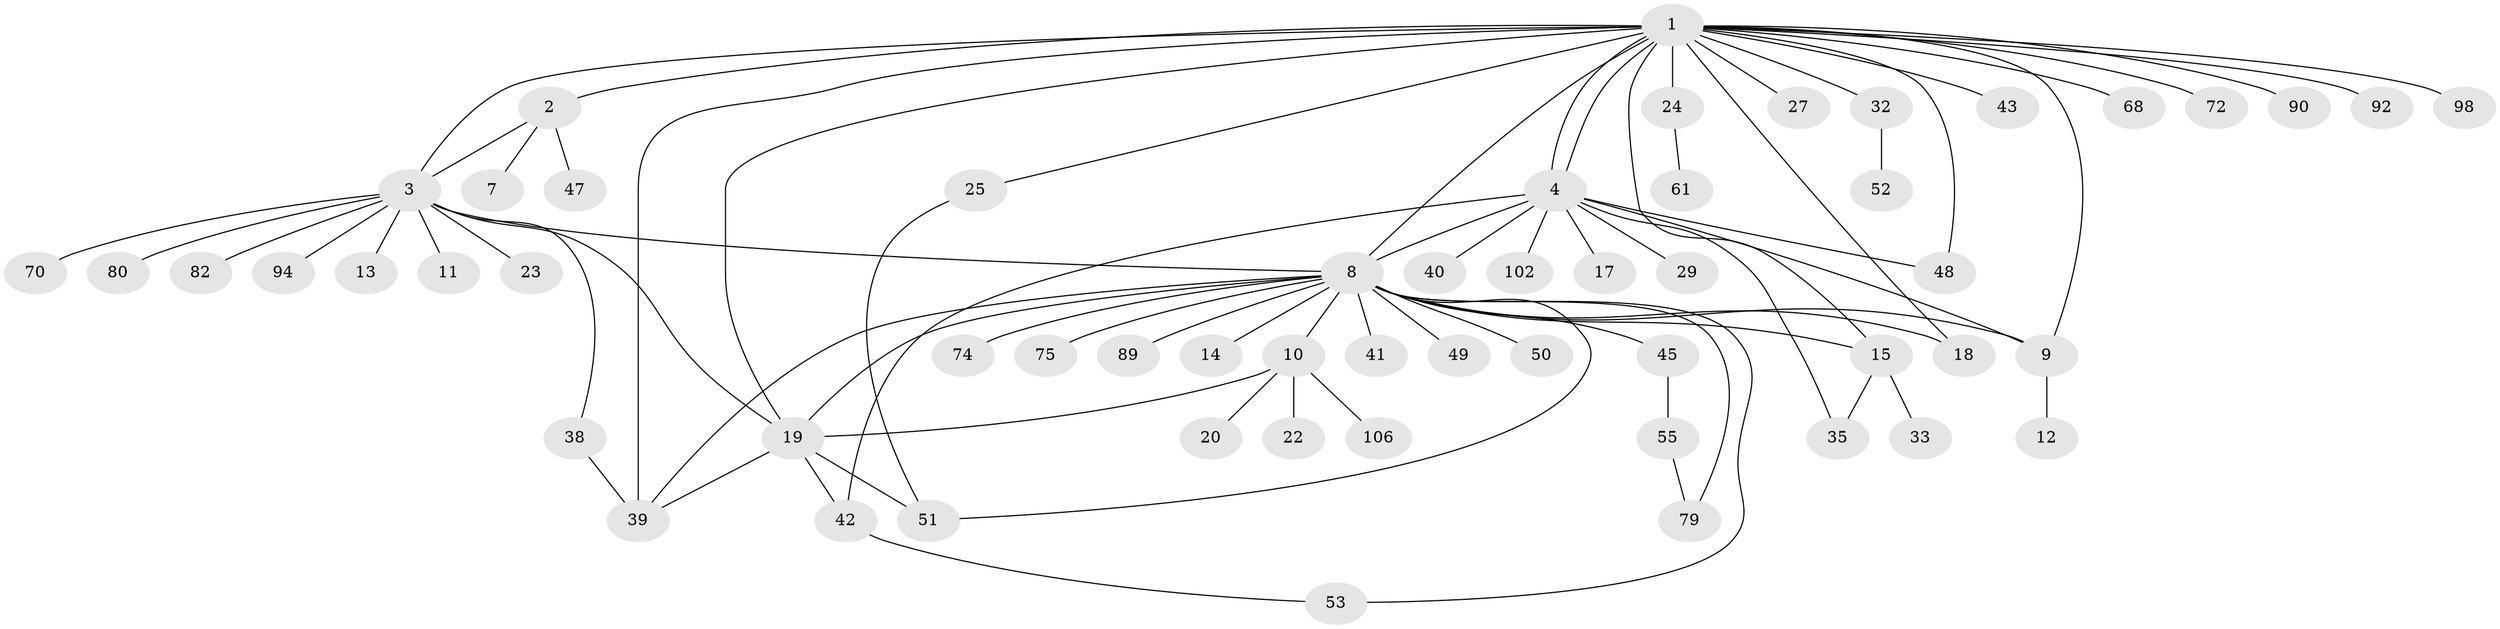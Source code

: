 // original degree distribution, {18: 0.008771929824561403, 4: 0.05263157894736842, 13: 0.008771929824561403, 11: 0.008771929824561403, 2: 0.23684210526315788, 7: 0.03508771929824561, 1: 0.5350877192982456, 14: 0.008771929824561403, 5: 0.03508771929824561, 6: 0.008771929824561403, 10: 0.017543859649122806, 3: 0.043859649122807015}
// Generated by graph-tools (version 1.1) at 2025/18/03/04/25 18:18:22]
// undirected, 57 vertices, 77 edges
graph export_dot {
graph [start="1"]
  node [color=gray90,style=filled];
  1 [super="+6"];
  2;
  3;
  4 [super="+5"];
  7;
  8 [super="+60+58+21+111+83+66"];
  9 [super="+91+97+64"];
  10 [super="+37"];
  11;
  12;
  13;
  14;
  15 [super="+28+88+57+44+16"];
  17;
  18;
  19 [super="+34+54+36"];
  20;
  22;
  23;
  24;
  25;
  27;
  29;
  32 [super="+86"];
  33;
  35;
  38 [super="+56"];
  39 [super="+104+84"];
  40 [super="+87"];
  41;
  42 [super="+62+85+46"];
  43;
  45;
  47;
  48 [super="+100"];
  49 [super="+95"];
  50;
  51 [super="+99+73+71"];
  52;
  53 [super="+63"];
  55;
  61;
  68;
  70;
  72;
  74;
  75;
  79 [super="+113+93+109"];
  80;
  82;
  89 [super="+107"];
  90;
  92;
  94 [super="+108"];
  98;
  102;
  106;
  1 -- 2;
  1 -- 3;
  1 -- 4;
  1 -- 4;
  1 -- 8 [weight=2];
  1 -- 9;
  1 -- 15;
  1 -- 24;
  1 -- 25;
  1 -- 27;
  1 -- 39 [weight=2];
  1 -- 43;
  1 -- 48;
  1 -- 92;
  1 -- 98;
  1 -- 32;
  1 -- 18;
  1 -- 68;
  1 -- 72;
  1 -- 90;
  1 -- 19;
  2 -- 3;
  2 -- 7;
  2 -- 47;
  3 -- 11;
  3 -- 13;
  3 -- 19 [weight=2];
  3 -- 23;
  3 -- 38;
  3 -- 70;
  3 -- 80;
  3 -- 82;
  3 -- 94;
  3 -- 8;
  4 -- 29;
  4 -- 35;
  4 -- 40;
  4 -- 48;
  4 -- 102;
  4 -- 42;
  4 -- 8;
  4 -- 9;
  4 -- 17;
  8 -- 10 [weight=2];
  8 -- 14;
  8 -- 18;
  8 -- 50;
  8 -- 53;
  8 -- 39;
  8 -- 9;
  8 -- 41;
  8 -- 74;
  8 -- 75;
  8 -- 45;
  8 -- 15;
  8 -- 79;
  8 -- 49;
  8 -- 19;
  8 -- 51;
  8 -- 89;
  9 -- 12;
  10 -- 20;
  10 -- 22;
  10 -- 106;
  10 -- 19;
  15 -- 35;
  15 -- 33;
  19 -- 51;
  19 -- 42;
  19 -- 39;
  24 -- 61;
  25 -- 51;
  32 -- 52;
  38 -- 39;
  42 -- 53;
  45 -- 55;
  55 -- 79;
}
